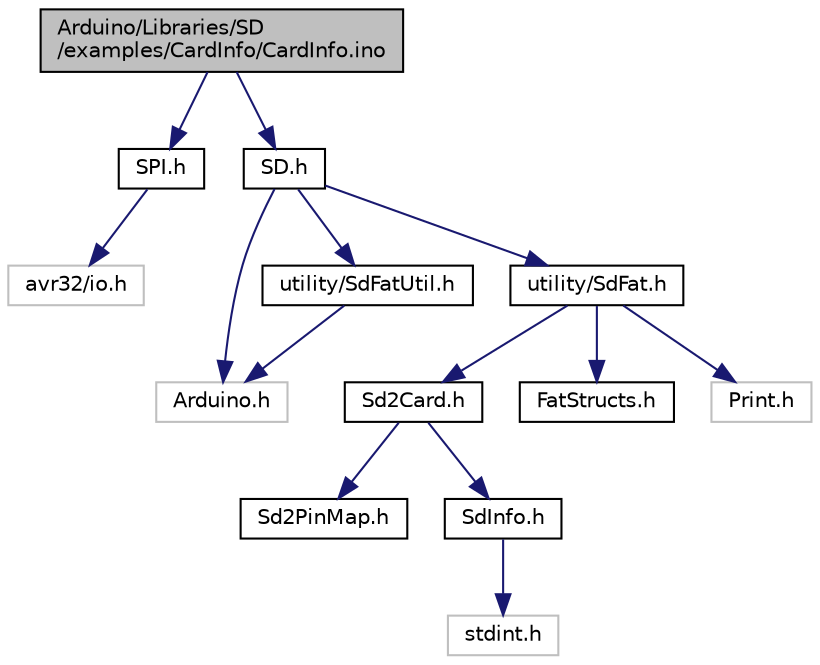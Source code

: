 digraph "Arduino/Libraries/SD/examples/CardInfo/CardInfo.ino"
{
  edge [fontname="Helvetica",fontsize="10",labelfontname="Helvetica",labelfontsize="10"];
  node [fontname="Helvetica",fontsize="10",shape=record];
  Node0 [label="Arduino/Libraries/SD\l/examples/CardInfo/CardInfo.ino",height=0.2,width=0.4,color="black", fillcolor="grey75", style="filled", fontcolor="black"];
  Node0 -> Node1 [color="midnightblue",fontsize="10",style="solid"];
  Node1 [label="SPI.h",height=0.2,width=0.4,color="black", fillcolor="white", style="filled",URL="$spi_8h.html",tooltip="SPI driver for AVR32 UC3. "];
  Node1 -> Node2 [color="midnightblue",fontsize="10",style="solid"];
  Node2 [label="avr32/io.h",height=0.2,width=0.4,color="grey75", fillcolor="white", style="filled"];
  Node0 -> Node3 [color="midnightblue",fontsize="10",style="solid"];
  Node3 [label="SD.h",height=0.2,width=0.4,color="black", fillcolor="white", style="filled",URL="$_s_d_8h.html"];
  Node3 -> Node4 [color="midnightblue",fontsize="10",style="solid"];
  Node4 [label="Arduino.h",height=0.2,width=0.4,color="grey75", fillcolor="white", style="filled"];
  Node3 -> Node5 [color="midnightblue",fontsize="10",style="solid"];
  Node5 [label="utility/SdFat.h",height=0.2,width=0.4,color="black", fillcolor="white", style="filled",URL="$_sd_fat_8h.html"];
  Node5 -> Node6 [color="midnightblue",fontsize="10",style="solid"];
  Node6 [label="Sd2Card.h",height=0.2,width=0.4,color="black", fillcolor="white", style="filled",URL="$_sd2_card_8h.html"];
  Node6 -> Node7 [color="midnightblue",fontsize="10",style="solid"];
  Node7 [label="Sd2PinMap.h",height=0.2,width=0.4,color="black", fillcolor="white", style="filled",URL="$_sd2_pin_map_8h.html"];
  Node6 -> Node8 [color="midnightblue",fontsize="10",style="solid"];
  Node8 [label="SdInfo.h",height=0.2,width=0.4,color="black", fillcolor="white", style="filled",URL="$_sd_info_8h.html"];
  Node8 -> Node9 [color="midnightblue",fontsize="10",style="solid"];
  Node9 [label="stdint.h",height=0.2,width=0.4,color="grey75", fillcolor="white", style="filled"];
  Node5 -> Node10 [color="midnightblue",fontsize="10",style="solid"];
  Node10 [label="FatStructs.h",height=0.2,width=0.4,color="black", fillcolor="white", style="filled",URL="$_fat_structs_8h.html"];
  Node5 -> Node11 [color="midnightblue",fontsize="10",style="solid"];
  Node11 [label="Print.h",height=0.2,width=0.4,color="grey75", fillcolor="white", style="filled"];
  Node3 -> Node12 [color="midnightblue",fontsize="10",style="solid"];
  Node12 [label="utility/SdFatUtil.h",height=0.2,width=0.4,color="black", fillcolor="white", style="filled",URL="$_sd_fat_util_8h.html"];
  Node12 -> Node4 [color="midnightblue",fontsize="10",style="solid"];
}
